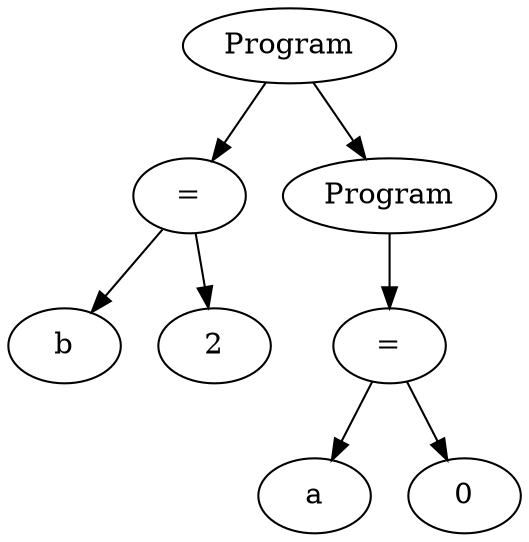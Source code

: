 digraph G {
	6 -> 5
	6 -> 7
	5 -> 4
	5 -> 3
	7 -> 2
	2 -> 1
	2 -> 0
	6 [label="Program"];
	5 [label="="];
	6 [label="Program"];
	7 [label="Program"];
	5 [label="="];
	4 [label="b"];
	5 [label="="];
	3 [label="2"];
	7 [label="Program"];
	2 [label="="];
	2 [label="="];
	1 [label="a"];
	2 [label="="];
	0 [label="0"];
}